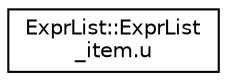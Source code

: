 digraph "Graphical Class Hierarchy"
{
 // LATEX_PDF_SIZE
  edge [fontname="Helvetica",fontsize="10",labelfontname="Helvetica",labelfontsize="10"];
  node [fontname="Helvetica",fontsize="10",shape=record];
  rankdir="LR";
  Node0 [label="ExprList::ExprList\l_item.u",height=0.2,width=0.4,color="black", fillcolor="white", style="filled",URL="$db/d1b/sqlite3_8c.html#df/deb/unionExprList_1_1ExprList__item_8u",tooltip=" "];
}
